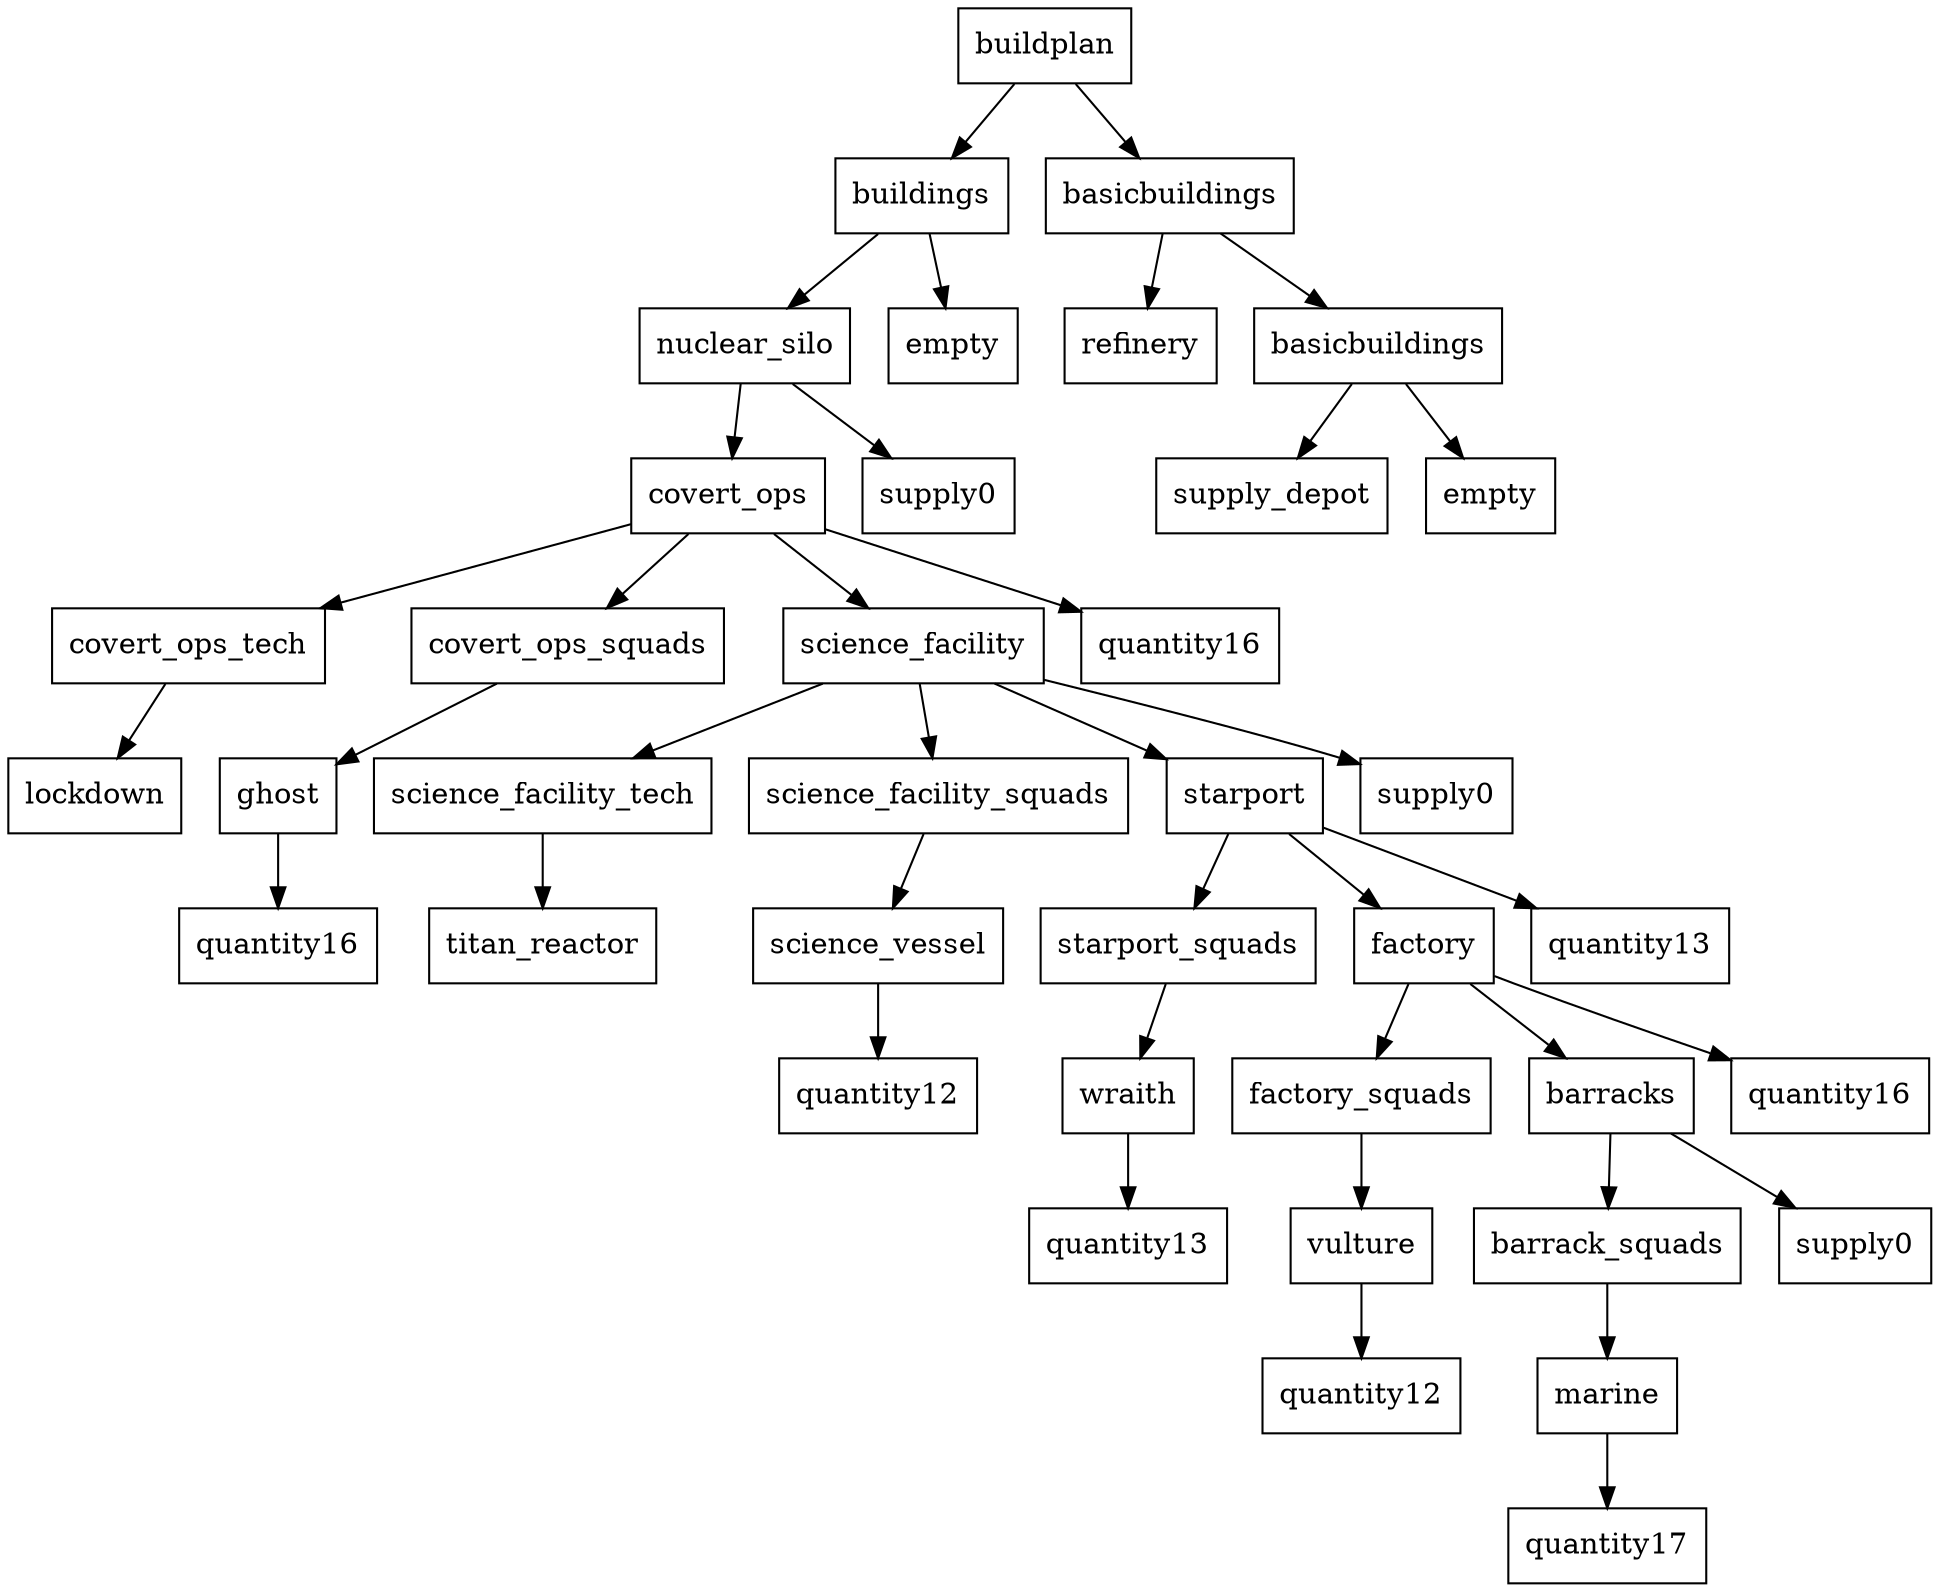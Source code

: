 digraph g {
graph [ordering=out];
node [shape=rectangle];
n[label = "buildplan"];
n0[label = "buildings"];
n00[label = "nuclear_silo"];
n000[label = "covert_ops"];
n0000[label = "covert_ops_tech"];
n00000[label = "lockdown"];
n0000 -> n00000;
n000 -> n0000;
n0001[label = "covert_ops_squads"];
n00010[label = "ghost"];
n000100[label = "quantity16"];
n00010 -> n000100;
n0001 -> n00010;
n000 -> n0001;
n0002[label = "science_facility"];
n00020[label = "science_facility_tech"];
n000200[label = "titan_reactor"];
n00020 -> n000200;
n0002 -> n00020;
n00021[label = "science_facility_squads"];
n000210[label = "science_vessel"];
n0002100[label = "quantity12"];
n000210 -> n0002100;
n00021 -> n000210;
n0002 -> n00021;
n00022[label = "starport"];
n000220[label = "starport_squads"];
n0002200[label = "wraith"];
n00022000[label = "quantity13"];
n0002200 -> n00022000;
n000220 -> n0002200;
n00022 -> n000220;
n000221[label = "factory"];
n0002210[label = "factory_squads"];
n00022100[label = "vulture"];
n000221000[label = "quantity12"];
n00022100 -> n000221000;
n0002210 -> n00022100;
n000221 -> n0002210;
n0002211[label = "barracks"];
n00022110[label = "barrack_squads"];
n000221100[label = "marine"];
n0002211000[label = "quantity17"];
n000221100 -> n0002211000;
n00022110 -> n000221100;
n0002211 -> n00022110;
n00022111[label = "supply0"];
n0002211 -> n00022111;
n000221 -> n0002211;
n0002212[label = "quantity16"];
n000221 -> n0002212;
n00022 -> n000221;
n000222[label = "quantity13"];
n00022 -> n000222;
n0002 -> n00022;
n00023[label = "supply0"];
n0002 -> n00023;
n000 -> n0002;
n0003[label = "quantity16"];
n000 -> n0003;
n00 -> n000;
n001[label = "supply0"];
n00 -> n001;
n0 -> n00;
n01[label = "empty"];
n0 -> n01;
n -> n0;
n1[label = "basicbuildings"];
n10[label = "refinery"];
n1 -> n10;
n11[label = "basicbuildings"];
n110[label = "supply_depot"];
n11 -> n110;
n111[label = "empty"];
n11 -> n111;
n1 -> n11;
n -> n1;
}


